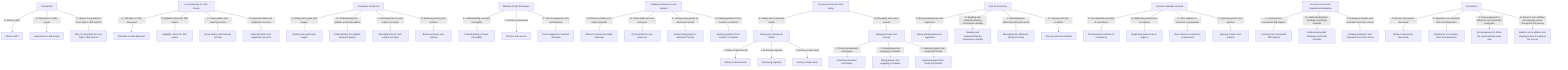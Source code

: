 graph TB
    A[Introduction]
    B[Understanding the JEE Exams]
    C[Creating a Study Plan]
    D[Effective Study Techniques]
    E[Additional Resources and Support]
    F[Physical and Mental Well-being]
    G[Tips for Exam Day]
    H[Common Mistakes to Avoid]
    I[Success Stories and Inspirational Examples]
    J[Conclusion]
    
    A --> |A. What is JEE?| A1[What is JEE?]
    A --> |B. Importance of JEE exams| A2[Importance of JEE exams]
    A --> |C. Why is it important to score high in JEE exams?| A3[Why is it important to score high in JEE exams?]
    
    B --> |A. JEE Main vs JEE Advanced| B1[JEE Main vs JEE Advanced]
    B --> |B. Eligibility criteria for JEE exams| B2[Eligibility criteria for JEE exams]
    B --> |C. Exam pattern and marking scheme| B3[Exam pattern and marking scheme]
    B --> |D. Important dates and registration process| B4[Important dates and registration process]
    
    C --> |A. Setting clear goals and targets| C1[Setting clear goals and targets]
    C --> |B. Understanding the syllabus and exam pattern| C2[Understanding the syllabus and exam pattern]
    C --> |C. Allocating time for each subject and topic| C3[Allocating time for each subject and topic]
    C --> |D. Balancing theory and practice| C4[Balancing theory and practice]
    
    D --> |A. Understanding concepts thoroughly| D1[Understanding concepts thoroughly]
    D --> |B. Practice and revision| D2[Practice and revision]
    D --> |C. Time management and self-discipline| D3[Time management and self-discipline]
    
    E --> |A. Reference books and study materials| E1[Reference books and study materials]
    E --> |B. Online platforms and resources| E2[Online platforms and resources]
    E --> |C. Joining study groups or discussion forums| E3[Joining study groups or discussion forums]
    E --> |D. Seeking guidance from mentors or teachers| E4[Seeking guidance from mentors or teachers]
    
    F --> |A. Taking care of physical health| F1[Taking care of physical health]
    F --> |B. Managing stress and anxiety| F2[Managing stress and anxiety]
    
    F1 --> |1. Eating a balanced diet| F1a[Eating a balanced diet]
    F1 --> |2. Exercising regularly| F1b[Exercising regularly]
    F1 --> |3. Getting enough sleep| F1c[Getting enough sleep]
    
    F2 --> |1. Practicing relaxation techniques| F2a[Practicing relaxation techniques]
    F2 --> |2. Taking breaks and engaging in hobbies| F2b[Taking breaks and engaging in hobbies]
    F2 --> |3. Seeking support from family and friends| F2c[Seeking support from family and friends]
    
    G --> |A. Being well-prepared and organized| G1[Being well-prepared and organized]
    G --> |B. Reading and understanding the instructions carefully| G2[Reading and understanding the instructions carefully]
    G --> |C. Managing time effectively during the exam| G3[Managing time effectively during the exam]
    G --> |D. Staying calm and confident| G4[Staying calm and confident]
    
    H --> |A. Procrastination and lack of consistency| H1[Procrastination and lack of consistency]
    H --> |B. Neglecting weak areas or subjects| H2[Neglecting weak areas or subjects]
    H --> |C. Over-reliance on shortcuts or guesswork| H3[Over-reliance on shortcuts or guesswork]
    H --> |D. Ignoring revision and practice| H4[Ignoring revision and practice]
    
    I --> |A. Learning from successful JEE toppers| I1[Learning from successful JEE toppers]
    I --> |B. Understanding their strategies and study methods| I2[Understanding their strategies and study methods]
    I --> |C. Drawing motivation and inspiration from their stories| I3[Drawing motivation and inspiration from their stories]
    
    J --> |A. Recap of key points discussed| J1[Recap of key points discussed]
    J --> |B. Importance of consistent effort and dedication| J2[Importance of consistent effort and dedication]
    J --> |C. Encouragement to follow the recommended study plan| J3[Encouragement to follow the recommended study plan]
    J --> |D. Belief in one's abilities and staying positive throughout the journey| J4[Belief in one's abilities and staying positive throughout the journey]